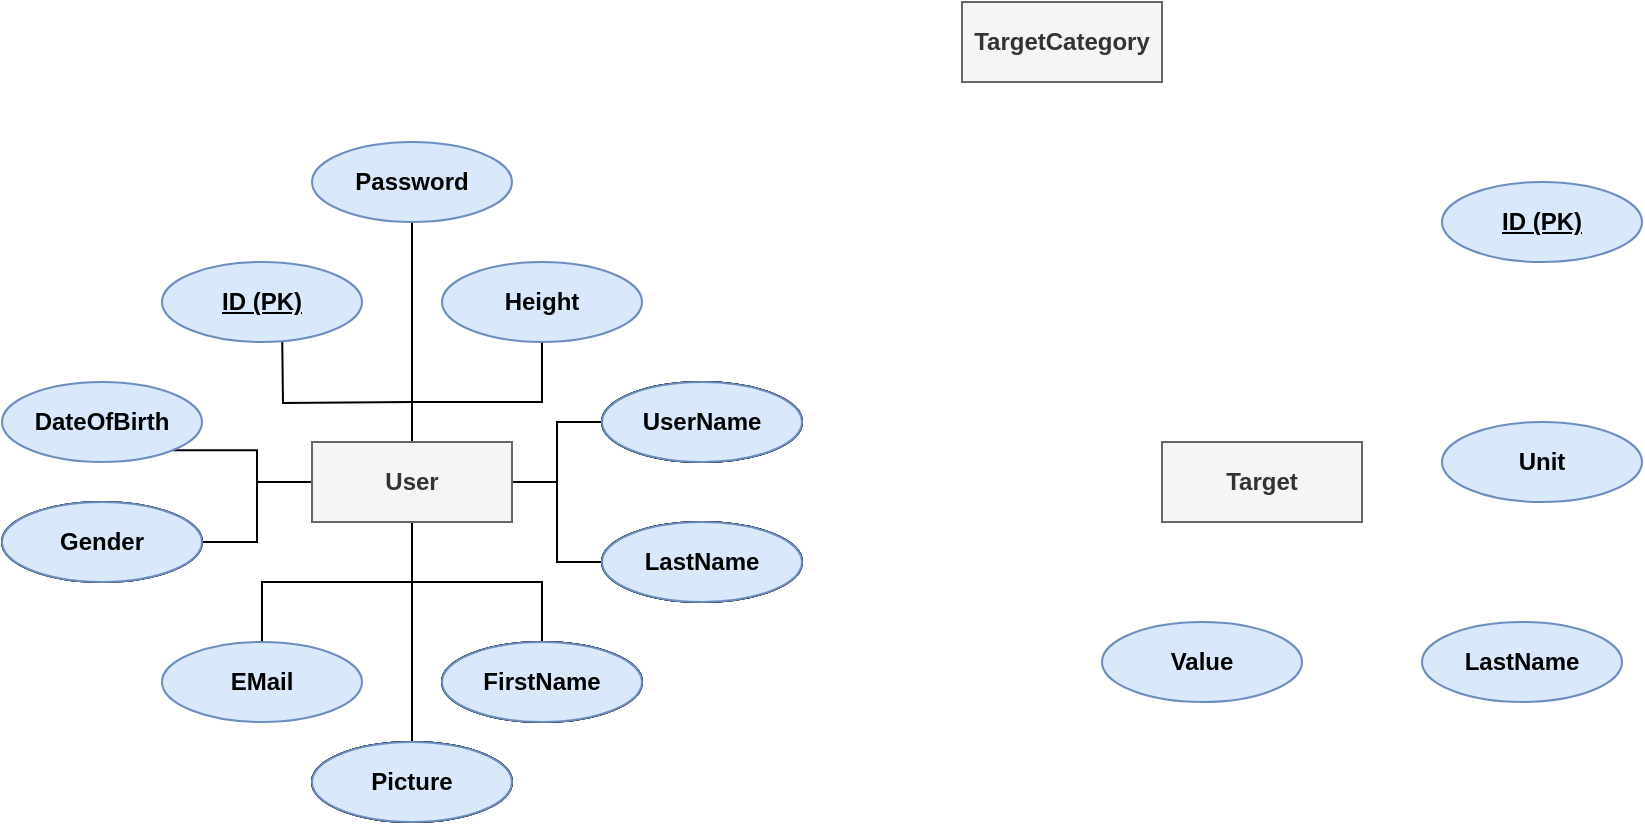 <mxfile version="16.1.2" type="device"><diagram id="R2lEEEUBdFMjLlhIrx00" name="Page-1"><mxGraphModel dx="1038" dy="649" grid="1" gridSize="10" guides="1" tooltips="1" connect="1" arrows="1" fold="1" page="1" pageScale="1" pageWidth="3300" pageHeight="4681" math="0" shadow="0" extFonts="Permanent Marker^https://fonts.googleapis.com/css?family=Permanent+Marker"><root><mxCell id="0"/><mxCell id="1" parent="0"/><mxCell id="dHDMOo4gqG8ktxTy15gH-15" style="edgeStyle=orthogonalEdgeStyle;rounded=0;orthogonalLoop=1;jettySize=auto;html=1;entryX=0.5;entryY=1;entryDx=0;entryDy=0;endArrow=none;endFill=0;" edge="1" parent="1" source="dHDMOo4gqG8ktxTy15gH-4" target="dHDMOo4gqG8ktxTy15gH-13"><mxGeometry relative="1" as="geometry"/></mxCell><mxCell id="dHDMOo4gqG8ktxTy15gH-16" style="edgeStyle=orthogonalEdgeStyle;rounded=0;orthogonalLoop=1;jettySize=auto;html=1;" edge="1" parent="1"><mxGeometry relative="1" as="geometry"><mxPoint x="360" y="260" as="targetPoint"/><mxPoint x="425" y="300" as="sourcePoint"/></mxGeometry></mxCell><mxCell id="dHDMOo4gqG8ktxTy15gH-17" style="edgeStyle=orthogonalEdgeStyle;rounded=0;orthogonalLoop=1;jettySize=auto;html=1;endArrow=none;endFill=0;" edge="1" parent="1" target="dHDMOo4gqG8ktxTy15gH-12"><mxGeometry relative="1" as="geometry"><mxPoint x="510" y="310" as="targetPoint"/><mxPoint x="425" y="300" as="sourcePoint"/><Array as="points"><mxPoint x="490" y="300"/></Array></mxGeometry></mxCell><mxCell id="dHDMOo4gqG8ktxTy15gH-18" style="edgeStyle=orthogonalEdgeStyle;rounded=0;orthogonalLoop=1;jettySize=auto;html=1;endArrow=none;endFill=0;" edge="1" parent="1" source="dHDMOo4gqG8ktxTy15gH-4" target="dHDMOo4gqG8ktxTy15gH-8"><mxGeometry relative="1" as="geometry"/></mxCell><mxCell id="dHDMOo4gqG8ktxTy15gH-19" style="edgeStyle=orthogonalEdgeStyle;rounded=0;orthogonalLoop=1;jettySize=auto;html=1;endArrow=none;endFill=0;" edge="1" parent="1" source="dHDMOo4gqG8ktxTy15gH-4" target="dHDMOo4gqG8ktxTy15gH-10"><mxGeometry relative="1" as="geometry"/></mxCell><mxCell id="dHDMOo4gqG8ktxTy15gH-20" style="edgeStyle=orthogonalEdgeStyle;rounded=0;orthogonalLoop=1;jettySize=auto;html=1;endArrow=none;endFill=0;" edge="1" parent="1" source="dHDMOo4gqG8ktxTy15gH-4" target="dHDMOo4gqG8ktxTy15gH-11"><mxGeometry relative="1" as="geometry"/></mxCell><mxCell id="dHDMOo4gqG8ktxTy15gH-21" style="edgeStyle=orthogonalEdgeStyle;rounded=0;orthogonalLoop=1;jettySize=auto;html=1;endArrow=none;endFill=0;" edge="1" parent="1" source="dHDMOo4gqG8ktxTy15gH-4" target="dHDMOo4gqG8ktxTy15gH-14"><mxGeometry relative="1" as="geometry"/></mxCell><mxCell id="dHDMOo4gqG8ktxTy15gH-22" style="edgeStyle=orthogonalEdgeStyle;rounded=0;orthogonalLoop=1;jettySize=auto;html=1;endArrow=none;endFill=0;" edge="1" parent="1" source="dHDMOo4gqG8ktxTy15gH-4" target="dHDMOo4gqG8ktxTy15gH-9"><mxGeometry relative="1" as="geometry"/></mxCell><mxCell id="dHDMOo4gqG8ktxTy15gH-23" style="edgeStyle=orthogonalEdgeStyle;rounded=0;orthogonalLoop=1;jettySize=auto;html=1;endArrow=none;endFill=0;" edge="1" parent="1" source="dHDMOo4gqG8ktxTy15gH-4" target="dHDMOo4gqG8ktxTy15gH-6"><mxGeometry relative="1" as="geometry"/></mxCell><mxCell id="dHDMOo4gqG8ktxTy15gH-24" style="edgeStyle=orthogonalEdgeStyle;rounded=0;orthogonalLoop=1;jettySize=auto;html=1;entryX=1;entryY=1;entryDx=0;entryDy=0;endArrow=none;endFill=0;" edge="1" parent="1" source="dHDMOo4gqG8ktxTy15gH-4" target="dHDMOo4gqG8ktxTy15gH-7"><mxGeometry relative="1" as="geometry"/></mxCell><mxCell id="dHDMOo4gqG8ktxTy15gH-4" value="&lt;b&gt;User&lt;/b&gt;" style="whiteSpace=wrap;html=1;align=center;fillColor=#f5f5f5;fontColor=#333333;strokeColor=#666666;" vertex="1" parent="1"><mxGeometry x="375" y="320" width="100" height="40" as="geometry"/></mxCell><mxCell id="dHDMOo4gqG8ktxTy15gH-5" value="&lt;u&gt;&lt;b&gt;ID (PK)&lt;/b&gt;&lt;/u&gt;" style="ellipse;whiteSpace=wrap;html=1;align=center;fillColor=#dae8fc;strokeColor=#6c8ebf;" vertex="1" parent="1"><mxGeometry x="300" y="230" width="100" height="40" as="geometry"/></mxCell><mxCell id="dHDMOo4gqG8ktxTy15gH-6" value="&lt;b&gt;Gender&lt;/b&gt;" style="ellipse;whiteSpace=wrap;html=1;align=center;" vertex="1" parent="1"><mxGeometry x="220" y="350" width="100" height="40" as="geometry"/></mxCell><mxCell id="dHDMOo4gqG8ktxTy15gH-7" value="&lt;b&gt;DateOfBirth&lt;/b&gt;" style="ellipse;whiteSpace=wrap;html=1;align=center;fillColor=#dae8fc;strokeColor=#6c8ebf;" vertex="1" parent="1"><mxGeometry x="220" y="290" width="100" height="40" as="geometry"/></mxCell><mxCell id="dHDMOo4gqG8ktxTy15gH-8" value="&lt;b&gt;UserName&lt;/b&gt;" style="ellipse;whiteSpace=wrap;html=1;align=center;" vertex="1" parent="1"><mxGeometry x="520" y="290" width="100" height="40" as="geometry"/></mxCell><mxCell id="dHDMOo4gqG8ktxTy15gH-9" value="&lt;b&gt;EMail&lt;/b&gt;" style="ellipse;whiteSpace=wrap;html=1;align=center;fillColor=#dae8fc;strokeColor=#6c8ebf;" vertex="1" parent="1"><mxGeometry x="300" y="420" width="100" height="40" as="geometry"/></mxCell><mxCell id="dHDMOo4gqG8ktxTy15gH-10" value="&lt;b&gt;LastName&lt;/b&gt;" style="ellipse;whiteSpace=wrap;html=1;align=center;" vertex="1" parent="1"><mxGeometry x="520" y="360" width="100" height="40" as="geometry"/></mxCell><mxCell id="dHDMOo4gqG8ktxTy15gH-11" value="&lt;b&gt;FirstName&lt;/b&gt;" style="ellipse;whiteSpace=wrap;html=1;align=center;" vertex="1" parent="1"><mxGeometry x="440" y="420" width="100" height="40" as="geometry"/></mxCell><mxCell id="dHDMOo4gqG8ktxTy15gH-12" value="&lt;b&gt;Height&lt;/b&gt;" style="ellipse;whiteSpace=wrap;html=1;align=center;fillColor=#dae8fc;strokeColor=#6c8ebf;" vertex="1" parent="1"><mxGeometry x="440" y="230" width="100" height="40" as="geometry"/></mxCell><mxCell id="dHDMOo4gqG8ktxTy15gH-13" value="&lt;b&gt;Password&lt;/b&gt;" style="ellipse;whiteSpace=wrap;html=1;align=center;fillColor=#dae8fc;strokeColor=#6c8ebf;" vertex="1" parent="1"><mxGeometry x="375" y="170" width="100" height="40" as="geometry"/></mxCell><mxCell id="dHDMOo4gqG8ktxTy15gH-14" value="&lt;b&gt;Picture&lt;/b&gt;" style="ellipse;whiteSpace=wrap;html=1;align=center;" vertex="1" parent="1"><mxGeometry x="375" y="470" width="100" height="40" as="geometry"/></mxCell><mxCell id="dHDMOo4gqG8ktxTy15gH-25" value="&lt;b&gt;UserName&lt;/b&gt;" style="ellipse;whiteSpace=wrap;html=1;align=center;" vertex="1" parent="1"><mxGeometry x="520" y="290" width="100" height="40" as="geometry"/></mxCell><mxCell id="dHDMOo4gqG8ktxTy15gH-26" value="&lt;b&gt;LastName&lt;/b&gt;" style="ellipse;whiteSpace=wrap;html=1;align=center;" vertex="1" parent="1"><mxGeometry x="520" y="360" width="100" height="40" as="geometry"/></mxCell><mxCell id="dHDMOo4gqG8ktxTy15gH-27" value="&lt;b&gt;FirstName&lt;/b&gt;" style="ellipse;whiteSpace=wrap;html=1;align=center;" vertex="1" parent="1"><mxGeometry x="440" y="420" width="100" height="40" as="geometry"/></mxCell><mxCell id="dHDMOo4gqG8ktxTy15gH-28" value="&lt;b&gt;Picture&lt;/b&gt;" style="ellipse;whiteSpace=wrap;html=1;align=center;" vertex="1" parent="1"><mxGeometry x="375" y="470" width="100" height="40" as="geometry"/></mxCell><mxCell id="dHDMOo4gqG8ktxTy15gH-29" value="&lt;b&gt;UserName&lt;/b&gt;" style="ellipse;whiteSpace=wrap;html=1;align=center;" vertex="1" parent="1"><mxGeometry x="520" y="290" width="100" height="40" as="geometry"/></mxCell><mxCell id="dHDMOo4gqG8ktxTy15gH-30" value="&lt;b&gt;LastName&lt;/b&gt;" style="ellipse;whiteSpace=wrap;html=1;align=center;" vertex="1" parent="1"><mxGeometry x="520" y="360" width="100" height="40" as="geometry"/></mxCell><mxCell id="dHDMOo4gqG8ktxTy15gH-31" value="&lt;b&gt;FirstName&lt;/b&gt;" style="ellipse;whiteSpace=wrap;html=1;align=center;" vertex="1" parent="1"><mxGeometry x="440" y="420" width="100" height="40" as="geometry"/></mxCell><mxCell id="dHDMOo4gqG8ktxTy15gH-32" value="&lt;b&gt;Picture&lt;/b&gt;" style="ellipse;whiteSpace=wrap;html=1;align=center;" vertex="1" parent="1"><mxGeometry x="375" y="470" width="100" height="40" as="geometry"/></mxCell><mxCell id="dHDMOo4gqG8ktxTy15gH-33" value="&lt;b&gt;Gender&lt;/b&gt;" style="ellipse;whiteSpace=wrap;html=1;align=center;" vertex="1" parent="1"><mxGeometry x="220" y="350" width="100" height="40" as="geometry"/></mxCell><mxCell id="dHDMOo4gqG8ktxTy15gH-34" value="&lt;b&gt;UserName&lt;/b&gt;" style="ellipse;whiteSpace=wrap;html=1;align=center;fillColor=#dae8fc;strokeColor=#6c8ebf;" vertex="1" parent="1"><mxGeometry x="520" y="290" width="100" height="40" as="geometry"/></mxCell><mxCell id="dHDMOo4gqG8ktxTy15gH-35" value="&lt;b&gt;LastName&lt;/b&gt;" style="ellipse;whiteSpace=wrap;html=1;align=center;fillColor=#dae8fc;strokeColor=#6c8ebf;" vertex="1" parent="1"><mxGeometry x="520" y="360" width="100" height="40" as="geometry"/></mxCell><mxCell id="dHDMOo4gqG8ktxTy15gH-36" value="&lt;b&gt;FirstName&lt;/b&gt;" style="ellipse;whiteSpace=wrap;html=1;align=center;fillColor=#dae8fc;strokeColor=#6c8ebf;" vertex="1" parent="1"><mxGeometry x="440" y="420" width="100" height="40" as="geometry"/></mxCell><mxCell id="dHDMOo4gqG8ktxTy15gH-37" value="&lt;b&gt;Picture&lt;/b&gt;" style="ellipse;whiteSpace=wrap;html=1;align=center;fillColor=#dae8fc;strokeColor=#6c8ebf;" vertex="1" parent="1"><mxGeometry x="375" y="470" width="100" height="40" as="geometry"/></mxCell><mxCell id="dHDMOo4gqG8ktxTy15gH-38" value="&lt;b&gt;Gender&lt;/b&gt;" style="ellipse;whiteSpace=wrap;html=1;align=center;fillColor=#dae8fc;strokeColor=#6c8ebf;" vertex="1" parent="1"><mxGeometry x="220" y="350" width="100" height="40" as="geometry"/></mxCell><mxCell id="dHDMOo4gqG8ktxTy15gH-39" value="&lt;b&gt;Target&lt;/b&gt;" style="whiteSpace=wrap;html=1;align=center;fillColor=#f5f5f5;fontColor=#333333;strokeColor=#666666;" vertex="1" parent="1"><mxGeometry x="800" y="320" width="100" height="40" as="geometry"/></mxCell><mxCell id="dHDMOo4gqG8ktxTy15gH-40" value="&lt;b&gt;Value&lt;/b&gt;" style="ellipse;whiteSpace=wrap;html=1;align=center;fillColor=#dae8fc;strokeColor=#6c8ebf;" vertex="1" parent="1"><mxGeometry x="770" y="410" width="100" height="40" as="geometry"/></mxCell><mxCell id="dHDMOo4gqG8ktxTy15gH-41" value="&lt;u&gt;&lt;b&gt;ID (PK)&lt;/b&gt;&lt;/u&gt;" style="ellipse;whiteSpace=wrap;html=1;align=center;fillColor=#dae8fc;strokeColor=#6c8ebf;" vertex="1" parent="1"><mxGeometry x="940" y="190" width="100" height="40" as="geometry"/></mxCell><mxCell id="dHDMOo4gqG8ktxTy15gH-42" value="&lt;b&gt;TargetCategory&lt;/b&gt;" style="whiteSpace=wrap;html=1;align=center;fillColor=#f5f5f5;fontColor=#333333;strokeColor=#666666;" vertex="1" parent="1"><mxGeometry x="700" y="100" width="100" height="40" as="geometry"/></mxCell><mxCell id="dHDMOo4gqG8ktxTy15gH-43" value="&lt;b&gt;LastName&lt;/b&gt;" style="ellipse;whiteSpace=wrap;html=1;align=center;fillColor=#dae8fc;strokeColor=#6c8ebf;" vertex="1" parent="1"><mxGeometry x="930" y="410" width="100" height="40" as="geometry"/></mxCell><mxCell id="dHDMOo4gqG8ktxTy15gH-44" value="&lt;b&gt;Unit&lt;/b&gt;" style="ellipse;whiteSpace=wrap;html=1;align=center;fillColor=#dae8fc;strokeColor=#6c8ebf;" vertex="1" parent="1"><mxGeometry x="940" y="310" width="100" height="40" as="geometry"/></mxCell></root></mxGraphModel></diagram></mxfile>